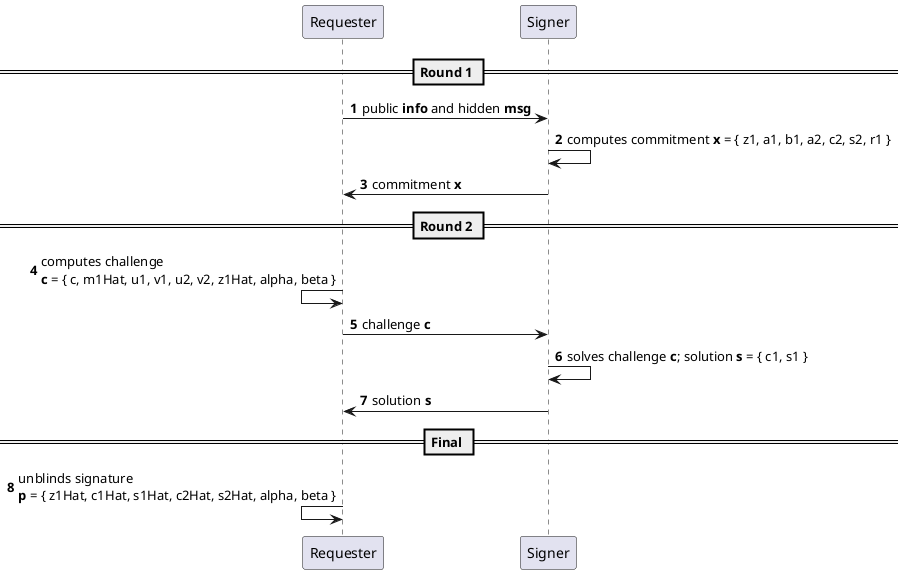 @startuml
autonumber
participant Requester 
participant Signer
== Round 1 ==
Requester -> Signer: public **info** and hidden **msg**
Signer -> Signer: computes commitment **x** = { z1, a1, b1, a2, c2, s2, r1 }
Signer -> Requester: commitment **x**
== Round 2 ==
Requester <- Requester: computes challenge\n**c** = { c, m1Hat, u1, v1, u2, v2, z1Hat, alpha, beta }
Requester -> Signer: challenge **c**
Signer -> Signer: solves challenge **c**; solution **s** = { c1, s1 }
Signer -> Requester: solution **s**
== Final ==
Requester <- Requester: unblinds signature\n**p** = { z1Hat, c1Hat, s1Hat, c2Hat, s2Hat, alpha, beta }
@enduml